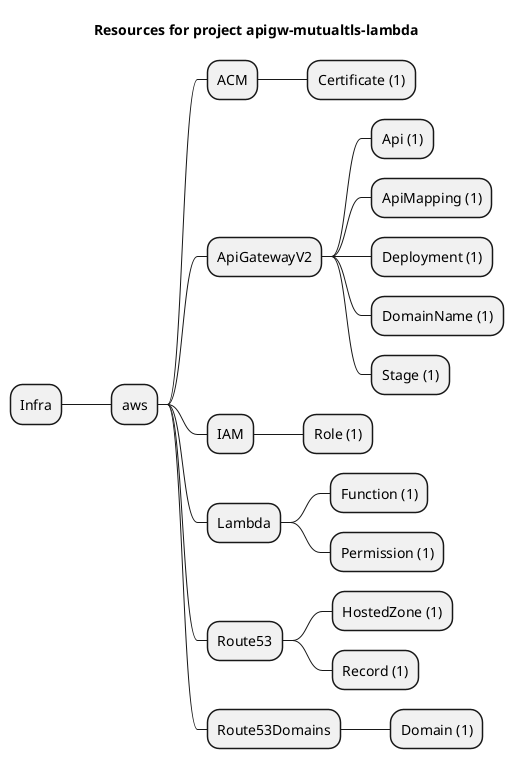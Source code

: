 @startmindmap
title Resources for project apigw-mutualtls-lambda
skinparam monochrome true
+ Infra
++ aws
+++ ACM
++++ Certificate (1)
+++ ApiGatewayV2
++++ Api (1)
++++ ApiMapping (1)
++++ Deployment (1)
++++ DomainName (1)
++++ Stage (1)
+++ IAM
++++ Role (1)
+++ Lambda
++++ Function (1)
++++ Permission (1)
+++ Route53
++++ HostedZone (1)
++++ Record (1)
+++ Route53Domains
++++ Domain (1)
@endmindmap